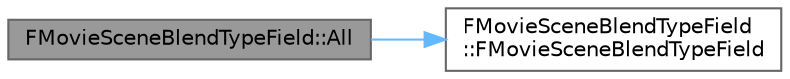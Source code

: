 digraph "FMovieSceneBlendTypeField::All"
{
 // INTERACTIVE_SVG=YES
 // LATEX_PDF_SIZE
  bgcolor="transparent";
  edge [fontname=Helvetica,fontsize=10,labelfontname=Helvetica,labelfontsize=10];
  node [fontname=Helvetica,fontsize=10,shape=box,height=0.2,width=0.4];
  rankdir="LR";
  Node1 [id="Node000001",label="FMovieSceneBlendTypeField::All",height=0.2,width=0.4,color="gray40", fillcolor="grey60", style="filled", fontcolor="black",tooltip="Retrieve a bit field representing all blend types."];
  Node1 -> Node2 [id="edge1_Node000001_Node000002",color="steelblue1",style="solid",tooltip=" "];
  Node2 [id="Node000002",label="FMovieSceneBlendTypeField\l::FMovieSceneBlendTypeField",height=0.2,width=0.4,color="grey40", fillcolor="white", style="filled",URL="$d2/d49/structFMovieSceneBlendTypeField.html#a8e59c64d5d6116ad3d2d67b10abf3f06",tooltip="Constructor."];
}
